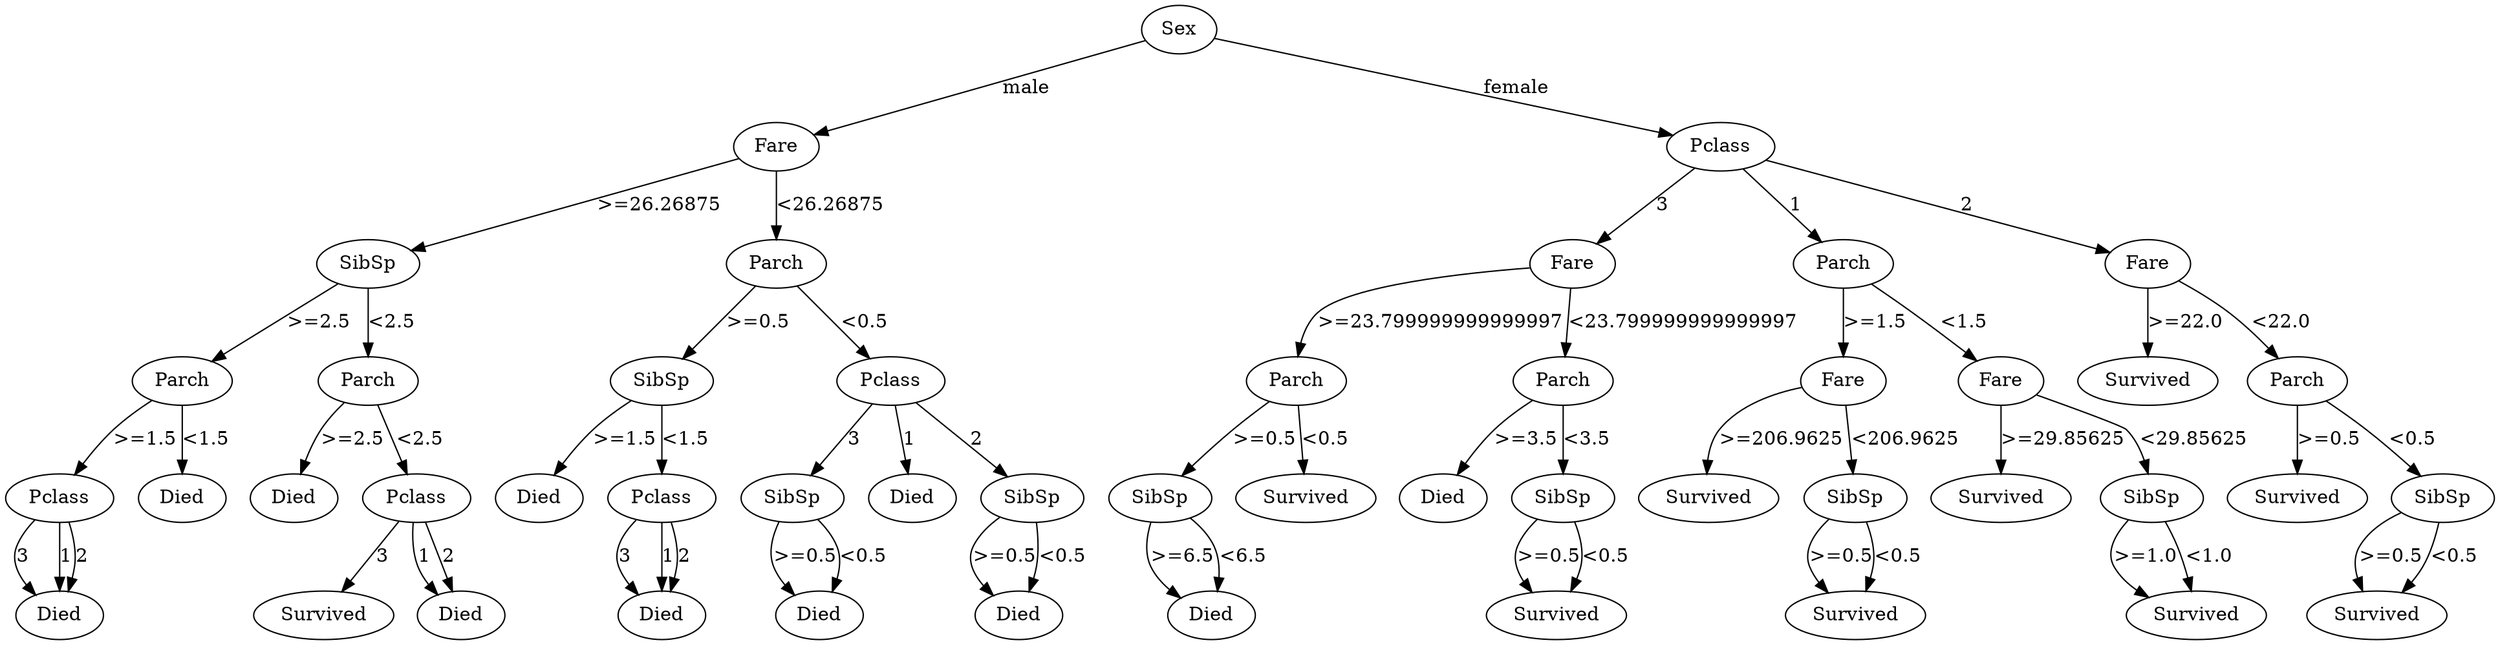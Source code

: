 // Network
digraph {
	Sex0 [label=Sex]
	Fare0 [label=Fare]
	Sex0 -> Fare0 [label=male]
	Fare0 [label=Fare]
	SibSp0 [label=SibSp]
	Fare0 -> SibSp0 [label=">=26.26875"]
	SibSp0 [label=SibSp]
	Parch0 [label=Parch]
	SibSp0 -> Parch0 [label=">=2.5"]
	Parch0 [label=Parch]
	Pclass0 [label=Pclass]
	Parch0 -> Pclass0 [label=">=1.5"]
	Pclass0 [label=Pclass]
	04 [label=Died]
	Pclass0 -> 04 [label=3]
	Pclass0 [label=Pclass]
	04 [label=Died]
	Pclass0 -> 04 [label=1]
	Pclass0 [label=Pclass]
	04 [label=Died]
	Pclass0 -> 04 [label=2]
	Parch0 [label=Parch]
	05 [label=Died]
	Parch0 -> 05 [label="<1.5"]
	SibSp0 [label=SibSp]
	Parch1 [label=Parch]
	SibSp0 -> Parch1 [label="<2.5"]
	Parch1 [label=Parch]
	07 [label=Died]
	Parch1 -> 07 [label=">=2.5"]
	Parch1 [label=Parch]
	Pclass1 [label=Pclass]
	Parch1 -> Pclass1 [label="<2.5"]
	Pclass1 [label=Pclass]
	18 [label=Survived]
	Pclass1 -> 18 [label=3]
	Pclass1 [label=Pclass]
	08 [label=Died]
	Pclass1 -> 08 [label=1]
	Pclass1 [label=Pclass]
	08 [label=Died]
	Pclass1 -> 08 [label=2]
	Fare0 [label=Fare]
	Parch2 [label=Parch]
	Fare0 -> Parch2 [label="<26.26875"]
	Parch2 [label=Parch]
	SibSp1 [label=SibSp]
	Parch2 -> SibSp1 [label=">=0.5"]
	SibSp1 [label=SibSp]
	013 [label=Died]
	SibSp1 -> 013 [label=">=1.5"]
	SibSp1 [label=SibSp]
	Pclass2 [label=Pclass]
	SibSp1 -> Pclass2 [label="<1.5"]
	Pclass2 [label=Pclass]
	014 [label=Died]
	Pclass2 -> 014 [label=3]
	Pclass2 [label=Pclass]
	014 [label=Died]
	Pclass2 -> 014 [label=1]
	Pclass2 [label=Pclass]
	014 [label=Died]
	Pclass2 -> 014 [label=2]
	Parch2 [label=Parch]
	Pclass3 [label=Pclass]
	Parch2 -> Pclass3 [label="<0.5"]
	Pclass3 [label=Pclass]
	SibSp2 [label=SibSp]
	Pclass3 -> SibSp2 [label=3]
	SibSp2 [label=SibSp]
	018 [label=Died]
	SibSp2 -> 018 [label=">=0.5"]
	SibSp2 [label=SibSp]
	018 [label=Died]
	SibSp2 -> 018 [label="<0.5"]
	Pclass3 [label=Pclass]
	019 [label=Died]
	Pclass3 -> 019 [label=1]
	Pclass3 [label=Pclass]
	SibSp3 [label=SibSp]
	Pclass3 -> SibSp3 [label=2]
	SibSp3 [label=SibSp]
	020 [label=Died]
	SibSp3 -> 020 [label=">=0.5"]
	SibSp3 [label=SibSp]
	020 [label=Died]
	SibSp3 -> 020 [label="<0.5"]
	Sex0 [label=Sex]
	Pclass4 [label=Pclass]
	Sex0 -> Pclass4 [label=female]
	Pclass4 [label=Pclass]
	Fare1 [label=Fare]
	Pclass4 -> Fare1 [label=3]
	Fare1 [label=Fare]
	Parch3 [label=Parch]
	Fare1 -> Parch3 [label=">=23.799999999999997"]
	Parch3 [label=Parch]
	SibSp4 [label=SibSp]
	Parch3 -> SibSp4 [label=">=0.5"]
	SibSp4 [label=SibSp]
	028 [label=Died]
	SibSp4 -> 028 [label=">=6.5"]
	SibSp4 [label=SibSp]
	028 [label=Died]
	SibSp4 -> 028 [label="<6.5"]
	Parch3 [label=Parch]
	129 [label=Survived]
	Parch3 -> 129 [label="<0.5"]
	Fare1 [label=Fare]
	Parch4 [label=Parch]
	Fare1 -> Parch4 [label="<23.799999999999997"]
	Parch4 [label=Parch]
	031 [label=Died]
	Parch4 -> 031 [label=">=3.5"]
	Parch4 [label=Parch]
	SibSp5 [label=SibSp]
	Parch4 -> SibSp5 [label="<3.5"]
	SibSp5 [label=SibSp]
	132 [label=Survived]
	SibSp5 -> 132 [label=">=0.5"]
	SibSp5 [label=SibSp]
	132 [label=Survived]
	SibSp5 -> 132 [label="<0.5"]
	Pclass4 [label=Pclass]
	Parch5 [label=Parch]
	Pclass4 -> Parch5 [label=1]
	Parch5 [label=Parch]
	Fare2 [label=Fare]
	Parch5 -> Fare2 [label=">=1.5"]
	Fare2 [label=Fare]
	137 [label=Survived]
	Fare2 -> 137 [label=">=206.9625"]
	Fare2 [label=Fare]
	SibSp6 [label=SibSp]
	Fare2 -> SibSp6 [label="<206.9625"]
	SibSp6 [label=SibSp]
	138 [label=Survived]
	SibSp6 -> 138 [label=">=0.5"]
	SibSp6 [label=SibSp]
	138 [label=Survived]
	SibSp6 -> 138 [label="<0.5"]
	Parch5 [label=Parch]
	Fare3 [label=Fare]
	Parch5 -> Fare3 [label="<1.5"]
	Fare3 [label=Fare]
	141 [label=Survived]
	Fare3 -> 141 [label=">=29.85625"]
	Fare3 [label=Fare]
	SibSp7 [label=SibSp]
	Fare3 -> SibSp7 [label="<29.85625"]
	SibSp7 [label=SibSp]
	142 [label=Survived]
	SibSp7 -> 142 [label=">=1.0"]
	SibSp7 [label=SibSp]
	142 [label=Survived]
	SibSp7 -> 142 [label="<1.0"]
	Pclass4 [label=Pclass]
	Fare4 [label=Fare]
	Pclass4 -> Fare4 [label=2]
	Fare4 [label=Fare]
	146 [label=Survived]
	Fare4 -> 146 [label=">=22.0"]
	Fare4 [label=Fare]
	Parch6 [label=Parch]
	Fare4 -> Parch6 [label="<22.0"]
	Parch6 [label=Parch]
	147 [label=Survived]
	Parch6 -> 147 [label=">=0.5"]
	Parch6 [label=Parch]
	SibSp8 [label=SibSp]
	Parch6 -> SibSp8 [label="<0.5"]
	SibSp8 [label=SibSp]
	148 [label=Survived]
	SibSp8 -> 148 [label=">=0.5"]
	SibSp8 [label=SibSp]
	148 [label=Survived]
	SibSp8 -> 148 [label="<0.5"]
}
